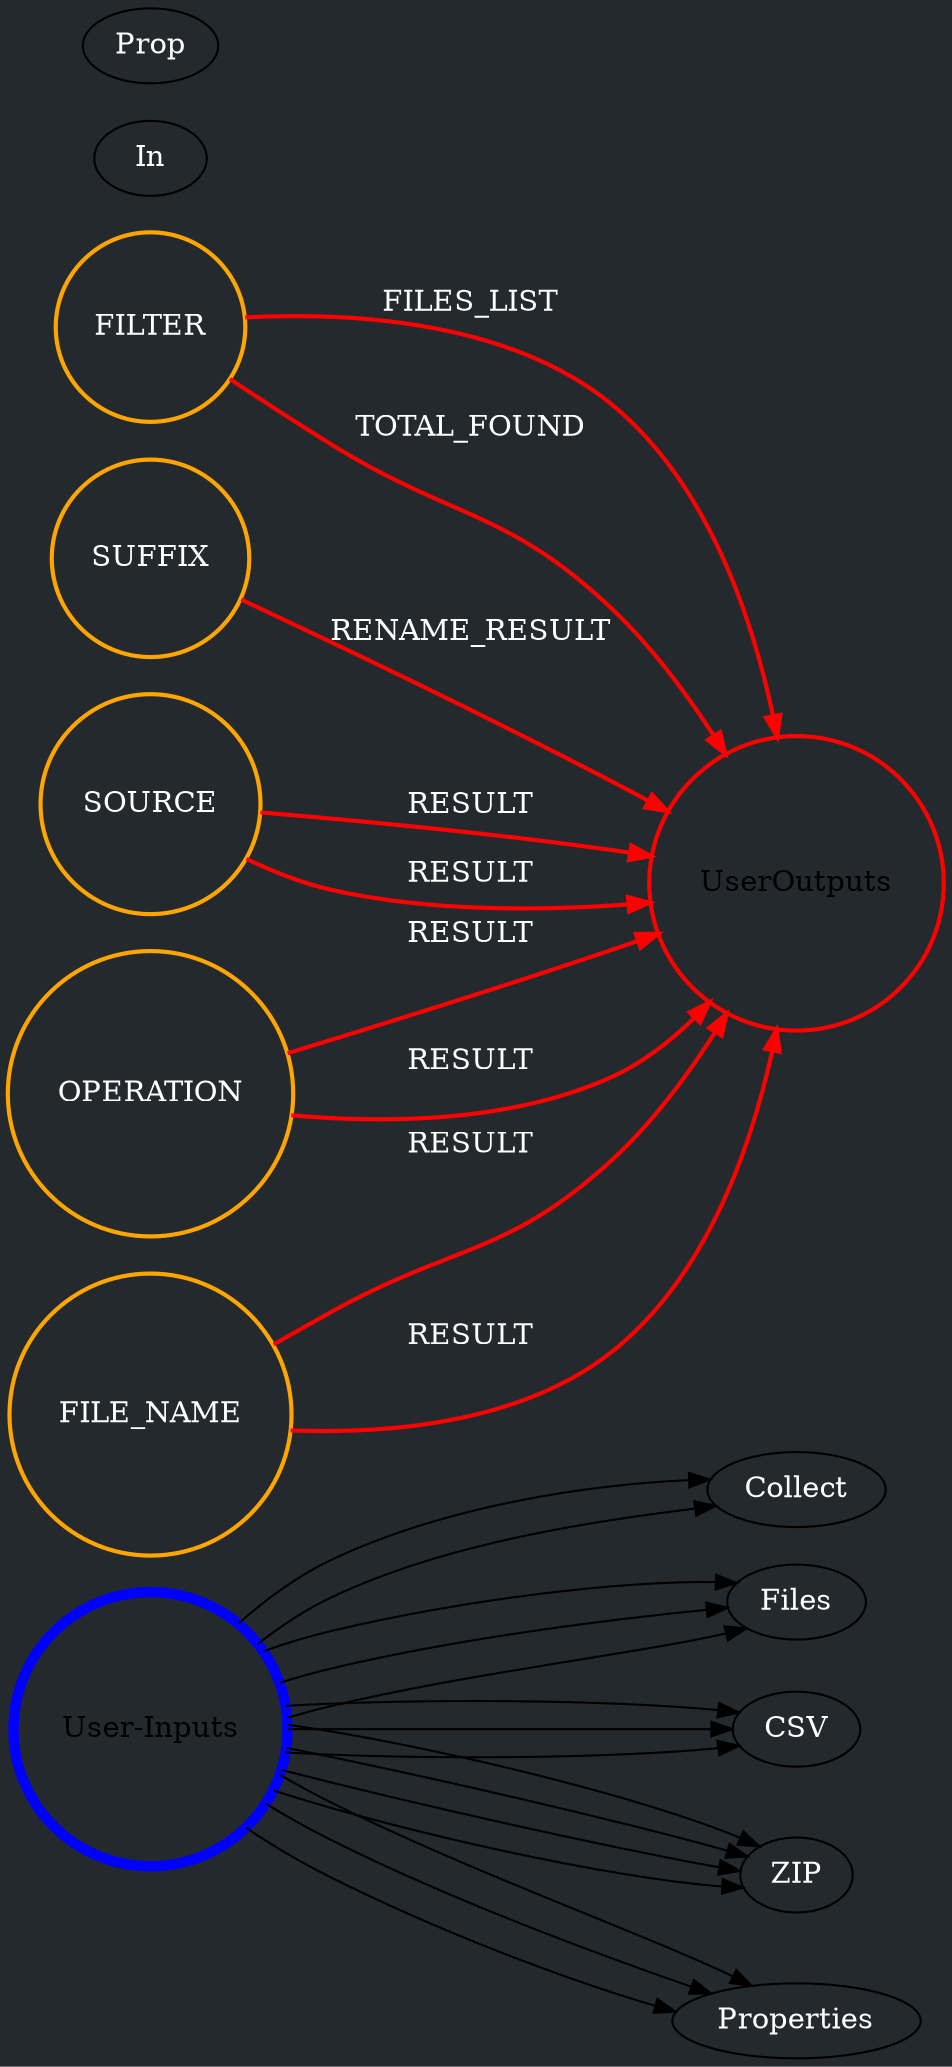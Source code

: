 digraph FlowDiagram {
  rankdir=LR;
  size="400,600";
  bgcolor="#24292e"
  user_inputs [label="User-Inputs", shape=circle, color=blue, penwidth=5 ];
  user_outputs [label="User-Outputs", shape=circle, color=red, penwidth=5 ];
  node [fontcolor=white];
  edge [fontcolor=white];
  Collect Files In Folder [label="Collect Files In Folder\n(1)", shape=circle, color=green, penwidth=2 ];
  Files Renamer [label="Files Renamer\n(2)", shape=circle, color=green, penwidth=2 ];
  CSV Exporter [label="CSV Exporter\n(3)", shape=circle, color=green, penwidth=2 ];
  CSV File Dumper [label="CSV File Dumper\n(4)", shape=circle, color=green, penwidth=2 ];
  ZIP CSV File [label="ZIP CSV File\n(5)", shape=circle, color=green, penwidth=2 ];
  Properties Exporter [label="Properties Exporter\n(6)", shape=circle, color=green, penwidth=2 ];
  Properties File Dumper [label="Properties File Dumper\n(7)", shape=circle, color=green, penwidth=2 ];
  ZIP Prop File [label="ZIP Prop File\n(8)", shape=circle, color=green, penwidth=2 ];
  user_inputs -> Collect Files In Folder [label="FOLDER_NAME", color=orange, penwidth=2 ];
  user_inputs -> Collect Files In Folder [label="FILTER", color=orange, penwidth=2 ];
  Collect Files In Folder -> user_outputs [label="FILES_LIST", color=red, penwidth=2 ];
  Collect Files In Folder -> user_outputs [label="TOTAL_FOUND", color=red, penwidth=2 ];
  user_inputs -> Files Renamer [label="FILES_TO_RENAME", color=orange, penwidth=2 ];
  user_inputs -> Files Renamer [label="PREFIX", color=orange, penwidth=2 ];
  user_inputs -> Files Renamer [label="SUFFIX", color=orange, penwidth=2 ];
  Files Renamer -> user_outputs [label="RENAME_RESULT", color=red, penwidth=2 ];
  user_inputs -> CSV Exporter [label="SOURCE", color=orange, penwidth=2 ];
  CSV Exporter -> user_outputs [label="RESULT", color=red, penwidth=2 ];
  user_inputs -> CSV File Dumper [label="CONTENT", color=orange, penwidth=2 ];
  user_inputs -> CSV File Dumper [label="FILE_NAME", color=orange, penwidth=2 ];
  CSV File Dumper -> user_outputs [label="RESULT", color=red, penwidth=2 ];
  user_inputs -> ZIP CSV File [label="SOURCE", color=orange, penwidth=2 ];
  user_inputs -> ZIP CSV File [label="OPERATION", color=orange, penwidth=2 ];
  ZIP CSV File -> user_outputs [label="RESULT", color=red, penwidth=2 ];
  user_inputs -> Properties Exporter [label="SOURCE", color=orange, penwidth=2 ];
  Properties Exporter -> user_outputs [label="RESULT", color=red, penwidth=2 ];
  user_inputs -> Properties File Dumper [label="CONTENT", color=orange, penwidth=2 ];
  user_inputs -> Properties File Dumper [label="FILE_NAME", color=orange, penwidth=2 ];
  Properties File Dumper -> user_outputs [label="RESULT", color=red, penwidth=2 ];
  user_inputs -> ZIP Prop File [label="SOURCE", color=orange, penwidth=2 ];
  user_inputs -> ZIP Prop File [label="OPERATION", color=orange, penwidth=2 ];
  ZIP Prop File -> user_outputs [label="RESULT", color=red, penwidth=2 ];
  user_outputs [label="UserOutputs", shape=circle, color=red , penwidth=2 ];
}
